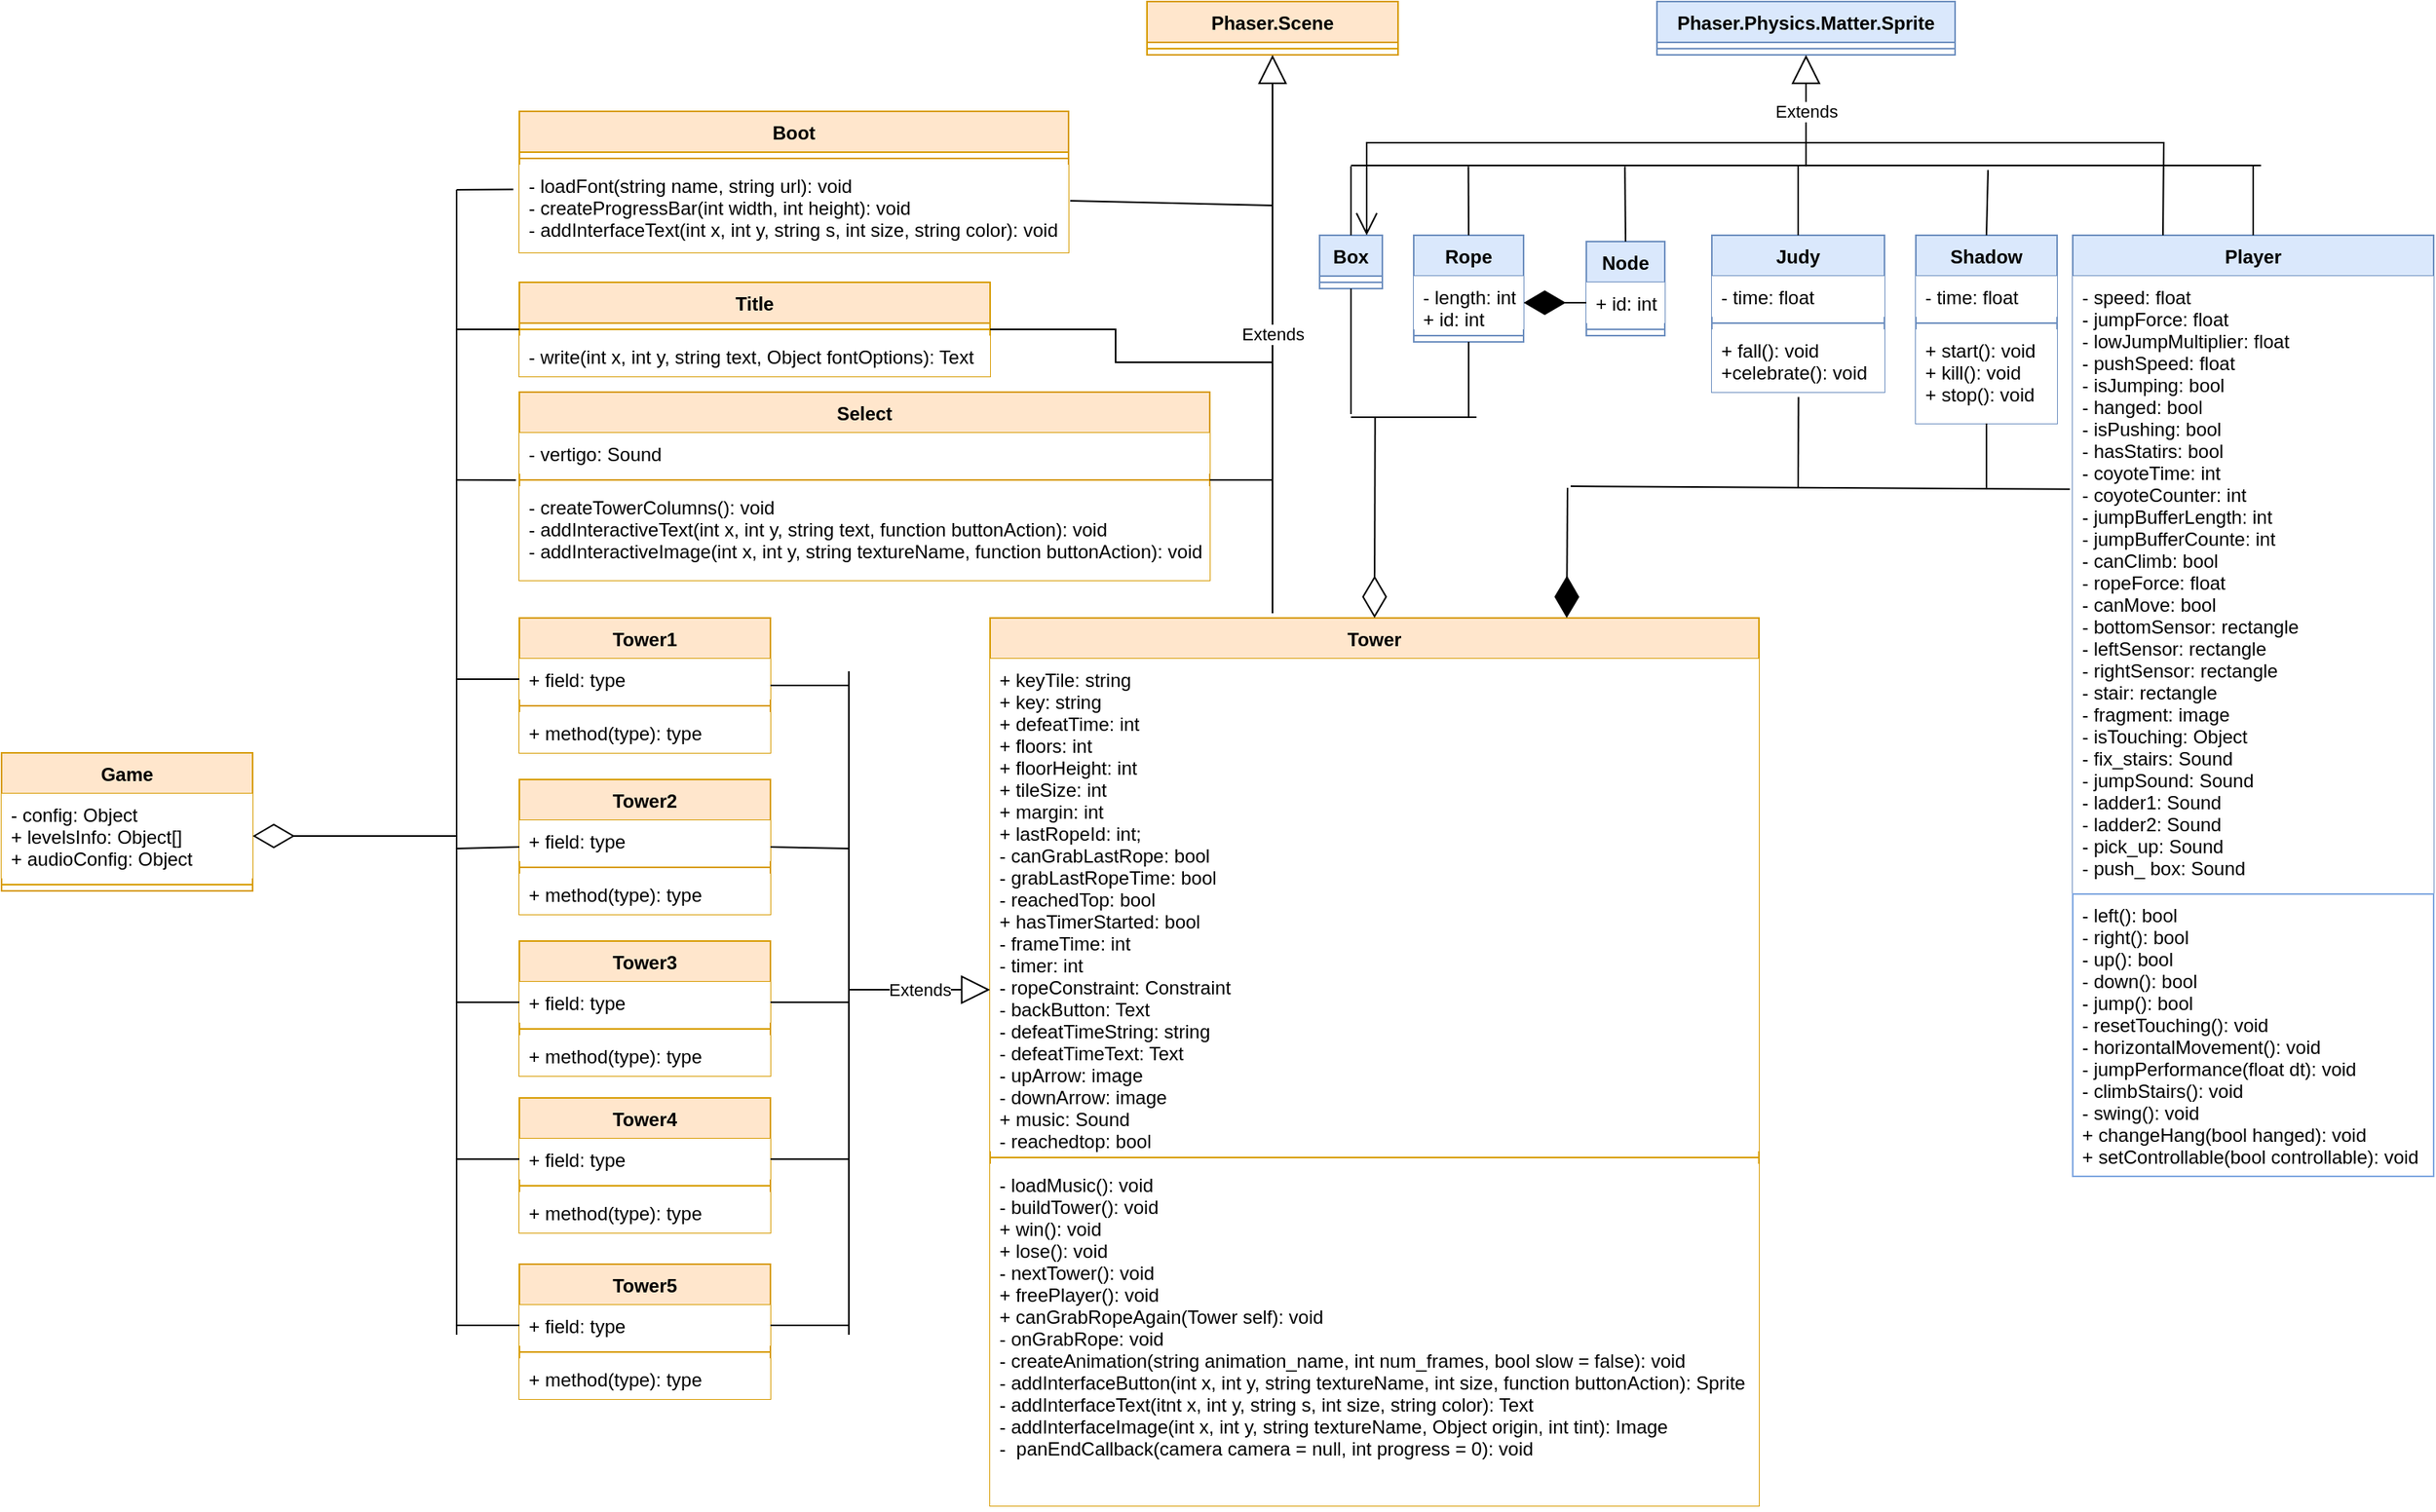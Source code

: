 <mxfile version="16.0.0" type="device"><diagram id="_2IjelayZngumPE6azrj" name="Page-1"><mxGraphModel dx="1865" dy="1690" grid="1" gridSize="10" guides="1" tooltips="1" connect="1" arrows="1" fold="1" page="1" pageScale="1" pageWidth="827" pageHeight="1169" background="#FFFFFF" math="0" shadow="0"><root><mxCell id="0"/><mxCell id="1" parent="0"/><mxCell id="NfyYOoutrVgT4yOCXTCY-1" value="Boot" style="swimlane;fontStyle=1;align=center;verticalAlign=top;childLayout=stackLayout;horizontal=1;startSize=26;horizontalStack=0;resizeParent=1;resizeParentMax=0;resizeLast=0;collapsible=1;marginBottom=0;fillColor=#ffe6cc;strokeColor=#d79b00;" parent="1" vertex="1"><mxGeometry x="-480" y="-1080" width="350" height="90" as="geometry"/></mxCell><mxCell id="NfyYOoutrVgT4yOCXTCY-3" value="" style="line;strokeWidth=1;fillColor=#ffe6cc;align=left;verticalAlign=middle;spacingTop=-1;spacingLeft=3;spacingRight=3;rotatable=0;labelPosition=right;points=[];portConstraint=eastwest;strokeColor=#d79b00;" parent="NfyYOoutrVgT4yOCXTCY-1" vertex="1"><mxGeometry y="26" width="350" height="8" as="geometry"/></mxCell><mxCell id="NfyYOoutrVgT4yOCXTCY-4" value="- loadFont(string name, string url): void&#10;- createProgressBar(int width, int height): void&#10;- addInterfaceText(int x, int y, string s, int size, string color): void" style="text;align=left;verticalAlign=top;spacingLeft=4;spacingRight=4;overflow=hidden;rotatable=0;points=[[0,0.5],[1,0.5]];portConstraint=eastwest;fillColor=default;" parent="NfyYOoutrVgT4yOCXTCY-1" vertex="1"><mxGeometry y="34" width="350" height="56" as="geometry"/></mxCell><mxCell id="NfyYOoutrVgT4yOCXTCY-5" value="Title" style="swimlane;fontStyle=1;align=center;verticalAlign=top;childLayout=stackLayout;horizontal=1;startSize=26;horizontalStack=0;resizeParent=1;resizeParentMax=0;resizeLast=0;collapsible=1;marginBottom=0;fillColor=#ffe6cc;strokeColor=#d79b00;" parent="1" vertex="1"><mxGeometry x="-480" y="-971" width="300" height="60" as="geometry"/></mxCell><mxCell id="NfyYOoutrVgT4yOCXTCY-7" value="" style="line;strokeWidth=1;fillColor=#ffe6cc;align=left;verticalAlign=middle;spacingTop=-1;spacingLeft=3;spacingRight=3;rotatable=0;labelPosition=right;points=[];portConstraint=eastwest;strokeColor=#d79b00;" parent="NfyYOoutrVgT4yOCXTCY-5" vertex="1"><mxGeometry y="26" width="300" height="8" as="geometry"/></mxCell><mxCell id="NfyYOoutrVgT4yOCXTCY-8" value="- write(int x, int y, string text, Object fontOptions): Text" style="text;align=left;verticalAlign=top;spacingLeft=4;spacingRight=4;overflow=hidden;rotatable=0;points=[[0,0.5],[1,0.5]];portConstraint=eastwest;fillColor=default;" parent="NfyYOoutrVgT4yOCXTCY-5" vertex="1"><mxGeometry y="34" width="300" height="26" as="geometry"/></mxCell><mxCell id="NfyYOoutrVgT4yOCXTCY-9" value="Game" style="swimlane;fontStyle=1;align=center;verticalAlign=top;childLayout=stackLayout;horizontal=1;startSize=26;horizontalStack=0;resizeParent=1;resizeParentMax=0;resizeLast=0;collapsible=1;marginBottom=0;fillColor=#ffe6cc;strokeColor=#d79b00;" parent="1" vertex="1"><mxGeometry x="-810" y="-671" width="160" height="88" as="geometry"/></mxCell><mxCell id="NfyYOoutrVgT4yOCXTCY-10" value="- config: Object&#10;+ levelsInfo: Object[]&#10;+ audioConfig: Object" style="text;align=left;verticalAlign=top;spacingLeft=4;spacingRight=4;overflow=hidden;rotatable=0;points=[[0,0.5],[1,0.5]];portConstraint=eastwest;fillColor=default;" parent="NfyYOoutrVgT4yOCXTCY-9" vertex="1"><mxGeometry y="26" width="160" height="54" as="geometry"/></mxCell><mxCell id="NfyYOoutrVgT4yOCXTCY-11" value="" style="line;strokeWidth=1;fillColor=#ffe6cc;align=left;verticalAlign=middle;spacingTop=-1;spacingLeft=3;spacingRight=3;rotatable=0;labelPosition=right;points=[];portConstraint=eastwest;strokeColor=#d79b00;" parent="NfyYOoutrVgT4yOCXTCY-9" vertex="1"><mxGeometry y="80" width="160" height="8" as="geometry"/></mxCell><mxCell id="NfyYOoutrVgT4yOCXTCY-13" value="Select" style="swimlane;fontStyle=1;align=center;verticalAlign=top;childLayout=stackLayout;horizontal=1;startSize=26;horizontalStack=0;resizeParent=1;resizeParentMax=0;resizeLast=0;collapsible=1;marginBottom=0;fillColor=#ffe6cc;strokeColor=#d79b00;" parent="1" vertex="1"><mxGeometry x="-480" y="-901" width="440" height="120" as="geometry"/></mxCell><mxCell id="NfyYOoutrVgT4yOCXTCY-14" value="- vertigo: Sound" style="text;align=left;verticalAlign=top;spacingLeft=4;spacingRight=4;overflow=hidden;rotatable=0;points=[[0,0.5],[1,0.5]];portConstraint=eastwest;fillColor=default;" parent="NfyYOoutrVgT4yOCXTCY-13" vertex="1"><mxGeometry y="26" width="440" height="26" as="geometry"/></mxCell><mxCell id="NfyYOoutrVgT4yOCXTCY-15" value="" style="line;strokeWidth=1;fillColor=#ffe6cc;align=left;verticalAlign=middle;spacingTop=-1;spacingLeft=3;spacingRight=3;rotatable=0;labelPosition=right;points=[];portConstraint=eastwest;strokeColor=#d79b00;" parent="NfyYOoutrVgT4yOCXTCY-13" vertex="1"><mxGeometry y="52" width="440" height="8" as="geometry"/></mxCell><mxCell id="NfyYOoutrVgT4yOCXTCY-16" value="- createTowerColumns(): void&#10;- addInteractiveText(int x, int y, string text, function buttonAction): void&#10;- addInteractiveImage(int x, int y, string textureName, function buttonAction): void&#10;" style="text;align=left;verticalAlign=top;spacingLeft=4;spacingRight=4;overflow=hidden;rotatable=0;points=[[0,0.5],[1,0.5]];portConstraint=eastwest;fillColor=default;" parent="NfyYOoutrVgT4yOCXTCY-13" vertex="1"><mxGeometry y="60" width="440" height="60" as="geometry"/></mxCell><mxCell id="NfyYOoutrVgT4yOCXTCY-17" value="Tower" style="swimlane;fontStyle=1;align=center;verticalAlign=top;childLayout=stackLayout;horizontal=1;startSize=26;horizontalStack=0;resizeParent=1;resizeParentMax=0;resizeLast=0;collapsible=1;marginBottom=0;fillColor=#ffe6cc;strokeColor=#d79b00;" parent="1" vertex="1"><mxGeometry x="-180" y="-757" width="490" height="566" as="geometry"/></mxCell><mxCell id="NfyYOoutrVgT4yOCXTCY-18" value="+ keyTile: string&#10;+ key: string&#10;+ defeatTime: int&#10;+ floors: int&#10;+ floorHeight: int&#10;+ tileSize: int&#10;+ margin: int&#10;+ lastRopeId: int;&#10;- canGrabLastRope: bool&#10;- grabLastRopeTime: bool&#10;- reachedTop: bool&#10;+ hasTimerStarted: bool&#10;- frameTime: int&#10;- timer: int&#10;- ropeConstraint: Constraint&#10;- backButton: Text&#10;- defeatTimeString: string&#10;- defeatTimeText: Text&#10;- upArrow: image&#10;- downArrow: image&#10;+ music: Sound&#10;- reachedtop: bool" style="text;align=left;verticalAlign=top;spacingLeft=4;spacingRight=4;overflow=hidden;rotatable=0;points=[[0,0.5],[1,0.5]];portConstraint=eastwest;fillColor=default;" parent="NfyYOoutrVgT4yOCXTCY-17" vertex="1"><mxGeometry y="26" width="490" height="314" as="geometry"/></mxCell><mxCell id="NfyYOoutrVgT4yOCXTCY-19" value="" style="line;strokeWidth=1;fillColor=#ffe6cc;align=left;verticalAlign=middle;spacingTop=-1;spacingLeft=3;spacingRight=3;rotatable=0;labelPosition=right;points=[];portConstraint=eastwest;strokeColor=#d79b00;" parent="NfyYOoutrVgT4yOCXTCY-17" vertex="1"><mxGeometry y="340" width="490" height="8" as="geometry"/></mxCell><mxCell id="NfyYOoutrVgT4yOCXTCY-20" value="- loadMusic(): void&#10;- buildTower(): void&#10;+ win(): void&#10;+ lose(): void&#10;- nextTower(): void&#10;+ freePlayer(): void&#10;+ canGrabRopeAgain(Tower self): void&#10;- onGrabRope: void&#10;- createAnimation(string animation_name, int num_frames, bool slow = false): void&#10;- addInterfaceButton(int x, int y, string textureName, int size, function buttonAction): Sprite&#10;- addInterfaceText(itnt x, int y, string s, int size, string color): Text&#10;- addInterfaceImage(int x, int y, string textureName, Object origin, int tint): Image&#10;-  panEndCallback(camera camera = null, int progress = 0): void" style="text;align=left;verticalAlign=top;spacingLeft=4;spacingRight=4;overflow=hidden;rotatable=0;points=[[0,0.5],[1,0.5]];portConstraint=eastwest;fillColor=default;" parent="NfyYOoutrVgT4yOCXTCY-17" vertex="1"><mxGeometry y="348" width="490" height="218" as="geometry"/></mxCell><mxCell id="NfyYOoutrVgT4yOCXTCY-21" value="Phaser.Scene" style="swimlane;fontStyle=1;align=center;verticalAlign=top;childLayout=stackLayout;horizontal=1;startSize=26;horizontalStack=0;resizeParent=1;resizeParentMax=0;resizeLast=0;collapsible=1;marginBottom=0;fillColor=#ffe6cc;strokeColor=#d79b00;" parent="1" vertex="1"><mxGeometry x="-80" y="-1150" width="160" height="34" as="geometry"/></mxCell><mxCell id="NfyYOoutrVgT4yOCXTCY-23" value="" style="line;strokeWidth=1;fillColor=#ffe6cc;align=left;verticalAlign=middle;spacingTop=-1;spacingLeft=3;spacingRight=3;rotatable=0;labelPosition=right;points=[];portConstraint=eastwest;strokeColor=#d79b00;" parent="NfyYOoutrVgT4yOCXTCY-21" vertex="1"><mxGeometry y="26" width="160" height="8" as="geometry"/></mxCell><mxCell id="NfyYOoutrVgT4yOCXTCY-25" value="Phaser.Physics.Matter.Sprite" style="swimlane;fontStyle=1;align=center;verticalAlign=top;childLayout=stackLayout;horizontal=1;startSize=26;horizontalStack=0;resizeParent=1;resizeParentMax=0;resizeLast=0;collapsible=1;marginBottom=0;fillColor=#dae8fc;strokeColor=#6c8ebf;" parent="1" vertex="1"><mxGeometry x="245" y="-1150" width="190" height="34" as="geometry"/></mxCell><mxCell id="NfyYOoutrVgT4yOCXTCY-27" value="" style="line;strokeWidth=1;fillColor=#dae8fc;align=left;verticalAlign=middle;spacingTop=-1;spacingLeft=3;spacingRight=3;rotatable=0;labelPosition=right;points=[];portConstraint=eastwest;strokeColor=#6c8ebf;" parent="NfyYOoutrVgT4yOCXTCY-25" vertex="1"><mxGeometry y="26" width="190" height="8" as="geometry"/></mxCell><mxCell id="NfyYOoutrVgT4yOCXTCY-30" value="Tower1" style="swimlane;fontStyle=1;align=center;verticalAlign=top;childLayout=stackLayout;horizontal=1;startSize=26;horizontalStack=0;resizeParent=1;resizeParentMax=0;resizeLast=0;collapsible=1;marginBottom=0;fillColor=#ffe6cc;strokeColor=#d79b00;" parent="1" vertex="1"><mxGeometry x="-480" y="-757" width="160" height="86" as="geometry"/></mxCell><mxCell id="NfyYOoutrVgT4yOCXTCY-31" value="+ field: type" style="text;align=left;verticalAlign=top;spacingLeft=4;spacingRight=4;overflow=hidden;rotatable=0;points=[[0,0.5],[1,0.5]];portConstraint=eastwest;fillColor=default;" parent="NfyYOoutrVgT4yOCXTCY-30" vertex="1"><mxGeometry y="26" width="160" height="26" as="geometry"/></mxCell><mxCell id="NfyYOoutrVgT4yOCXTCY-32" value="" style="line;strokeWidth=1;fillColor=#ffe6cc;align=left;verticalAlign=middle;spacingTop=-1;spacingLeft=3;spacingRight=3;rotatable=0;labelPosition=right;points=[];portConstraint=eastwest;strokeColor=#d79b00;" parent="NfyYOoutrVgT4yOCXTCY-30" vertex="1"><mxGeometry y="52" width="160" height="8" as="geometry"/></mxCell><mxCell id="NfyYOoutrVgT4yOCXTCY-33" value="+ method(type): type" style="text;align=left;verticalAlign=top;spacingLeft=4;spacingRight=4;overflow=hidden;rotatable=0;points=[[0,0.5],[1,0.5]];portConstraint=eastwest;fillColor=default;" parent="NfyYOoutrVgT4yOCXTCY-30" vertex="1"><mxGeometry y="60" width="160" height="26" as="geometry"/></mxCell><mxCell id="NfyYOoutrVgT4yOCXTCY-34" value="Tower2" style="swimlane;fontStyle=1;align=center;verticalAlign=top;childLayout=stackLayout;horizontal=1;startSize=26;horizontalStack=0;resizeParent=1;resizeParentMax=0;resizeLast=0;collapsible=1;marginBottom=0;fillColor=#ffe6cc;strokeColor=#d79b00;" parent="1" vertex="1"><mxGeometry x="-480" y="-654" width="160" height="86" as="geometry"/></mxCell><mxCell id="NfyYOoutrVgT4yOCXTCY-35" value="+ field: type" style="text;align=left;verticalAlign=top;spacingLeft=4;spacingRight=4;overflow=hidden;rotatable=0;points=[[0,0.5],[1,0.5]];portConstraint=eastwest;fillColor=default;" parent="NfyYOoutrVgT4yOCXTCY-34" vertex="1"><mxGeometry y="26" width="160" height="26" as="geometry"/></mxCell><mxCell id="NfyYOoutrVgT4yOCXTCY-36" value="" style="line;strokeWidth=1;fillColor=#ffe6cc;align=left;verticalAlign=middle;spacingTop=-1;spacingLeft=3;spacingRight=3;rotatable=0;labelPosition=right;points=[];portConstraint=eastwest;strokeColor=#d79b00;" parent="NfyYOoutrVgT4yOCXTCY-34" vertex="1"><mxGeometry y="52" width="160" height="8" as="geometry"/></mxCell><mxCell id="NfyYOoutrVgT4yOCXTCY-37" value="+ method(type): type" style="text;align=left;verticalAlign=top;spacingLeft=4;spacingRight=4;overflow=hidden;rotatable=0;points=[[0,0.5],[1,0.5]];portConstraint=eastwest;fillColor=default;" parent="NfyYOoutrVgT4yOCXTCY-34" vertex="1"><mxGeometry y="60" width="160" height="26" as="geometry"/></mxCell><mxCell id="NfyYOoutrVgT4yOCXTCY-38" value="Tower3" style="swimlane;fontStyle=1;align=center;verticalAlign=top;childLayout=stackLayout;horizontal=1;startSize=26;horizontalStack=0;resizeParent=1;resizeParentMax=0;resizeLast=0;collapsible=1;marginBottom=0;fillColor=#ffe6cc;strokeColor=#d79b00;" parent="1" vertex="1"><mxGeometry x="-480" y="-551" width="160" height="86" as="geometry"/></mxCell><mxCell id="NfyYOoutrVgT4yOCXTCY-123" value="" style="endArrow=none;html=1;rounded=0;exitX=1;exitY=0.5;exitDx=0;exitDy=0;" parent="NfyYOoutrVgT4yOCXTCY-38" source="NfyYOoutrVgT4yOCXTCY-39" edge="1"><mxGeometry width="50" height="50" relative="1" as="geometry"><mxPoint x="150" y="81" as="sourcePoint"/><mxPoint x="210" y="39" as="targetPoint"/></mxGeometry></mxCell><mxCell id="NfyYOoutrVgT4yOCXTCY-39" value="+ field: type" style="text;align=left;verticalAlign=top;spacingLeft=4;spacingRight=4;overflow=hidden;rotatable=0;points=[[0,0.5],[1,0.5]];portConstraint=eastwest;fillColor=default;" parent="NfyYOoutrVgT4yOCXTCY-38" vertex="1"><mxGeometry y="26" width="160" height="26" as="geometry"/></mxCell><mxCell id="NfyYOoutrVgT4yOCXTCY-40" value="" style="line;strokeWidth=1;fillColor=#ffe6cc;align=left;verticalAlign=middle;spacingTop=-1;spacingLeft=3;spacingRight=3;rotatable=0;labelPosition=right;points=[];portConstraint=eastwest;strokeColor=#d79b00;" parent="NfyYOoutrVgT4yOCXTCY-38" vertex="1"><mxGeometry y="52" width="160" height="8" as="geometry"/></mxCell><mxCell id="NfyYOoutrVgT4yOCXTCY-41" value="+ method(type): type" style="text;align=left;verticalAlign=top;spacingLeft=4;spacingRight=4;overflow=hidden;rotatable=0;points=[[0,0.5],[1,0.5]];portConstraint=eastwest;fillColor=default;" parent="NfyYOoutrVgT4yOCXTCY-38" vertex="1"><mxGeometry y="60" width="160" height="26" as="geometry"/></mxCell><mxCell id="NfyYOoutrVgT4yOCXTCY-42" value="Tower4" style="swimlane;fontStyle=1;align=center;verticalAlign=top;childLayout=stackLayout;horizontal=1;startSize=26;horizontalStack=0;resizeParent=1;resizeParentMax=0;resizeLast=0;collapsible=1;marginBottom=0;fillColor=#ffe6cc;strokeColor=#d79b00;" parent="1" vertex="1"><mxGeometry x="-480" y="-451" width="160" height="86" as="geometry"/></mxCell><mxCell id="NfyYOoutrVgT4yOCXTCY-43" value="+ field: type" style="text;align=left;verticalAlign=top;spacingLeft=4;spacingRight=4;overflow=hidden;rotatable=0;points=[[0,0.5],[1,0.5]];portConstraint=eastwest;fillColor=default;" parent="NfyYOoutrVgT4yOCXTCY-42" vertex="1"><mxGeometry y="26" width="160" height="26" as="geometry"/></mxCell><mxCell id="NfyYOoutrVgT4yOCXTCY-44" value="" style="line;strokeWidth=1;fillColor=#ffe6cc;align=left;verticalAlign=middle;spacingTop=-1;spacingLeft=3;spacingRight=3;rotatable=0;labelPosition=right;points=[];portConstraint=eastwest;strokeColor=#d79b00;" parent="NfyYOoutrVgT4yOCXTCY-42" vertex="1"><mxGeometry y="52" width="160" height="8" as="geometry"/></mxCell><mxCell id="NfyYOoutrVgT4yOCXTCY-45" value="+ method(type): type" style="text;align=left;verticalAlign=top;spacingLeft=4;spacingRight=4;overflow=hidden;rotatable=0;points=[[0,0.5],[1,0.5]];portConstraint=eastwest;fillColor=default;" parent="NfyYOoutrVgT4yOCXTCY-42" vertex="1"><mxGeometry y="60" width="160" height="26" as="geometry"/></mxCell><mxCell id="NfyYOoutrVgT4yOCXTCY-46" value="Tower5" style="swimlane;fontStyle=1;align=center;verticalAlign=top;childLayout=stackLayout;horizontal=1;startSize=26;horizontalStack=0;resizeParent=1;resizeParentMax=0;resizeLast=0;collapsible=1;marginBottom=0;fillColor=#ffe6cc;strokeColor=#d79b00;" parent="1" vertex="1"><mxGeometry x="-480" y="-345" width="160" height="86" as="geometry"/></mxCell><mxCell id="NfyYOoutrVgT4yOCXTCY-47" value="+ field: type" style="text;align=left;verticalAlign=top;spacingLeft=4;spacingRight=4;overflow=hidden;rotatable=0;points=[[0,0.5],[1,0.5]];portConstraint=eastwest;fillColor=default;" parent="NfyYOoutrVgT4yOCXTCY-46" vertex="1"><mxGeometry y="26" width="160" height="26" as="geometry"/></mxCell><mxCell id="NfyYOoutrVgT4yOCXTCY-48" value="" style="line;strokeWidth=1;fillColor=#ffe6cc;align=left;verticalAlign=middle;spacingTop=-1;spacingLeft=3;spacingRight=3;rotatable=0;labelPosition=right;points=[];portConstraint=eastwest;strokeColor=#d79b00;" parent="NfyYOoutrVgT4yOCXTCY-46" vertex="1"><mxGeometry y="52" width="160" height="8" as="geometry"/></mxCell><mxCell id="NfyYOoutrVgT4yOCXTCY-49" value="+ method(type): type" style="text;align=left;verticalAlign=top;spacingLeft=4;spacingRight=4;overflow=hidden;rotatable=0;points=[[0,0.5],[1,0.5]];portConstraint=eastwest;fillColor=default;" parent="NfyYOoutrVgT4yOCXTCY-46" vertex="1"><mxGeometry y="60" width="160" height="26" as="geometry"/></mxCell><mxCell id="NfyYOoutrVgT4yOCXTCY-58" value="Player" style="swimlane;fontStyle=1;align=center;verticalAlign=top;childLayout=stackLayout;horizontal=1;startSize=26;horizontalStack=0;resizeParent=1;resizeParentMax=0;resizeLast=0;collapsible=1;marginBottom=0;fillColor=#dae8fc;strokeColor=#6c8ebf;" parent="1" vertex="1"><mxGeometry x="510" y="-1001" width="230" height="600" as="geometry"><mxRectangle x="200" y="240" width="70" height="26" as="alternateBounds"/></mxGeometry></mxCell><mxCell id="NfyYOoutrVgT4yOCXTCY-59" value="- speed: float &#10;- jumpForce: float &#10;- lowJumpMultiplier: float &#10;- pushSpeed: float&#10;- isJumping: bool&#10;- hanged: bool&#10;- isPushing: bool&#10;- hasStatirs: bool&#10;- coyoteTime: int&#10;- coyoteCounter: int&#10;- jumpBufferLength: int&#10;- jumpBufferCounte: int&#10;- canClimb: bool&#10;- ropeForce: float&#10;- canMove: bool&#10;- bottomSensor: rectangle&#10;- leftSensor: rectangle&#10;- rightSensor: rectangle&#10;- stair: rectangle&#10;- fragment: image&#10;- isTouching: Object&#10;- fix_stairs: Sound&#10;- jumpSound: Sound&#10;- ladder1: Sound&#10;- ladder2: Sound&#10;- pick_up: Sound&#10;- push_ box: Sound" style="text;align=left;verticalAlign=top;spacingLeft=4;spacingRight=4;overflow=hidden;rotatable=0;points=[[0,0.5],[1,0.5]];portConstraint=eastwest;fillColor=default;" parent="NfyYOoutrVgT4yOCXTCY-58" vertex="1"><mxGeometry y="26" width="230" height="394" as="geometry"/></mxCell><mxCell id="NfyYOoutrVgT4yOCXTCY-60" value="- left(): bool&#10;- right(): bool&#10;- up(): bool&#10;- down(): bool&#10;- jump(): bool&#10;- resetTouching(): void&#10;- horizontalMovement(): void&#10;- jumpPerformance(float dt): void&#10;- climbStairs(): void&#10;- swing(): void&#10;+ changeHang(bool hanged): void&#10;+ setControllable(bool controllable): void" style="text;align=left;verticalAlign=top;spacingLeft=4;spacingRight=4;overflow=hidden;rotatable=0;points=[[0,0.5],[1,0.5]];portConstraint=eastwest;fillColor=default;strokeColor=#7EA6E0;" parent="NfyYOoutrVgT4yOCXTCY-58" vertex="1"><mxGeometry y="420" width="230" height="180" as="geometry"/></mxCell><mxCell id="NfyYOoutrVgT4yOCXTCY-65" value="Judy" style="swimlane;fontStyle=1;align=center;verticalAlign=top;childLayout=stackLayout;horizontal=1;startSize=26;horizontalStack=0;resizeParent=1;resizeParentMax=0;resizeLast=0;collapsible=1;marginBottom=0;fillColor=#dae8fc;strokeColor=#6c8ebf;" parent="1" vertex="1"><mxGeometry x="280" y="-1001" width="110" height="100" as="geometry"/></mxCell><mxCell id="NfyYOoutrVgT4yOCXTCY-66" value="- time: float" style="text;align=left;verticalAlign=top;spacingLeft=4;spacingRight=4;overflow=hidden;rotatable=0;points=[[0,0.5],[1,0.5]];portConstraint=eastwest;fillColor=default;" parent="NfyYOoutrVgT4yOCXTCY-65" vertex="1"><mxGeometry y="26" width="110" height="26" as="geometry"/></mxCell><mxCell id="NfyYOoutrVgT4yOCXTCY-67" value="" style="line;strokeWidth=1;fillColor=#dae8fc;align=left;verticalAlign=middle;spacingTop=-1;spacingLeft=3;spacingRight=3;rotatable=0;labelPosition=right;points=[];portConstraint=eastwest;strokeColor=#6c8ebf;" parent="NfyYOoutrVgT4yOCXTCY-65" vertex="1"><mxGeometry y="52" width="110" height="8" as="geometry"/></mxCell><mxCell id="NfyYOoutrVgT4yOCXTCY-68" value="+ fall(): void&#10;+celebrate(): void" style="text;align=left;verticalAlign=top;spacingLeft=4;spacingRight=4;overflow=hidden;rotatable=0;points=[[0,0.5],[1,0.5]];portConstraint=eastwest;fillColor=default;" parent="NfyYOoutrVgT4yOCXTCY-65" vertex="1"><mxGeometry y="60" width="110" height="40" as="geometry"/></mxCell><mxCell id="NfyYOoutrVgT4yOCXTCY-69" value="Shadow" style="swimlane;fontStyle=1;align=center;verticalAlign=top;childLayout=stackLayout;horizontal=1;startSize=26;horizontalStack=0;resizeParent=1;resizeParentMax=0;resizeLast=0;collapsible=1;marginBottom=0;fillColor=#dae8fc;strokeColor=#6c8ebf;" parent="1" vertex="1"><mxGeometry x="410" y="-1001" width="90" height="120" as="geometry"/></mxCell><mxCell id="NfyYOoutrVgT4yOCXTCY-70" value="- time: float" style="text;align=left;verticalAlign=top;spacingLeft=4;spacingRight=4;overflow=hidden;rotatable=0;points=[[0,0.5],[1,0.5]];portConstraint=eastwest;fillColor=default;" parent="NfyYOoutrVgT4yOCXTCY-69" vertex="1"><mxGeometry y="26" width="90" height="26" as="geometry"/></mxCell><mxCell id="NfyYOoutrVgT4yOCXTCY-71" value="" style="line;strokeWidth=1;fillColor=#dae8fc;align=left;verticalAlign=middle;spacingTop=-1;spacingLeft=3;spacingRight=3;rotatable=0;labelPosition=right;points=[];portConstraint=eastwest;strokeColor=#6c8ebf;" parent="NfyYOoutrVgT4yOCXTCY-69" vertex="1"><mxGeometry y="52" width="90" height="8" as="geometry"/></mxCell><mxCell id="NfyYOoutrVgT4yOCXTCY-72" value="+ start(): void&#10;+ kill(): void&#10;+ stop(): void" style="text;align=left;verticalAlign=top;spacingLeft=4;spacingRight=4;overflow=hidden;rotatable=0;points=[[0,0.5],[1,0.5]];portConstraint=eastwest;fillColor=default;" parent="NfyYOoutrVgT4yOCXTCY-69" vertex="1"><mxGeometry y="60" width="90" height="60" as="geometry"/></mxCell><mxCell id="NfyYOoutrVgT4yOCXTCY-73" value="Box" style="swimlane;fontStyle=1;align=center;verticalAlign=top;childLayout=stackLayout;horizontal=1;startSize=26;horizontalStack=0;resizeParent=1;resizeParentMax=0;resizeLast=0;collapsible=1;marginBottom=0;fillColor=#dae8fc;strokeColor=#6c8ebf;" parent="1" vertex="1"><mxGeometry x="30" y="-1001" width="40" height="34" as="geometry"/></mxCell><mxCell id="NfyYOoutrVgT4yOCXTCY-75" value="" style="line;strokeWidth=1;fillColor=#dae8fc;align=left;verticalAlign=middle;spacingTop=-1;spacingLeft=3;spacingRight=3;rotatable=0;labelPosition=right;points=[];portConstraint=eastwest;strokeColor=#6c8ebf;" parent="NfyYOoutrVgT4yOCXTCY-73" vertex="1"><mxGeometry y="26" width="40" height="8" as="geometry"/></mxCell><mxCell id="NfyYOoutrVgT4yOCXTCY-77" value="Rope" style="swimlane;fontStyle=1;align=center;verticalAlign=top;childLayout=stackLayout;horizontal=1;startSize=26;horizontalStack=0;resizeParent=1;resizeParentMax=0;resizeLast=0;collapsible=1;marginBottom=0;fillColor=#dae8fc;strokeColor=#6c8ebf;" parent="1" vertex="1"><mxGeometry x="90" y="-1001" width="70" height="68" as="geometry"/></mxCell><mxCell id="NfyYOoutrVgT4yOCXTCY-78" value="- length: int&#10;+ id: int" style="text;align=left;verticalAlign=top;spacingLeft=4;spacingRight=4;overflow=hidden;rotatable=0;points=[[0,0.5],[1,0.5]];portConstraint=eastwest;fillColor=default;" parent="NfyYOoutrVgT4yOCXTCY-77" vertex="1"><mxGeometry y="26" width="70" height="34" as="geometry"/></mxCell><mxCell id="NfyYOoutrVgT4yOCXTCY-79" value="" style="line;strokeWidth=1;fillColor=#dae8fc;align=left;verticalAlign=middle;spacingTop=-1;spacingLeft=3;spacingRight=3;rotatable=0;labelPosition=right;points=[];portConstraint=eastwest;strokeColor=#6c8ebf;" parent="NfyYOoutrVgT4yOCXTCY-77" vertex="1"><mxGeometry y="60" width="70" height="8" as="geometry"/></mxCell><mxCell id="NfyYOoutrVgT4yOCXTCY-81" value="Node" style="swimlane;fontStyle=1;align=center;verticalAlign=top;childLayout=stackLayout;horizontal=1;startSize=26;horizontalStack=0;resizeParent=1;resizeParentMax=0;resizeLast=0;collapsible=1;marginBottom=0;fillColor=#dae8fc;strokeColor=#6c8ebf;" parent="1" vertex="1"><mxGeometry x="200" y="-997" width="50" height="60" as="geometry"/></mxCell><mxCell id="NfyYOoutrVgT4yOCXTCY-82" value="+ id: int" style="text;align=left;verticalAlign=top;spacingLeft=4;spacingRight=4;overflow=hidden;rotatable=0;points=[[0,0.5],[1,0.5]];portConstraint=eastwest;fillColor=default;" parent="NfyYOoutrVgT4yOCXTCY-81" vertex="1"><mxGeometry y="26" width="50" height="26" as="geometry"/></mxCell><mxCell id="NfyYOoutrVgT4yOCXTCY-83" value="" style="line;strokeWidth=1;fillColor=#dae8fc;align=left;verticalAlign=middle;spacingTop=-1;spacingLeft=3;spacingRight=3;rotatable=0;labelPosition=right;points=[];portConstraint=eastwest;strokeColor=#6c8ebf;" parent="NfyYOoutrVgT4yOCXTCY-81" vertex="1"><mxGeometry y="52" width="50" height="8" as="geometry"/></mxCell><mxCell id="NfyYOoutrVgT4yOCXTCY-93" value="Extends" style="endArrow=block;endSize=16;endFill=0;html=1;rounded=0;entryX=0.5;entryY=1;entryDx=0;entryDy=0;exitX=0.5;exitY=0.57;exitDx=0;exitDy=0;exitPerimeter=0;" parent="1" source="NfyYOoutrVgT4yOCXTCY-94" target="NfyYOoutrVgT4yOCXTCY-25" edge="1"><mxGeometry width="160" relative="1" as="geometry"><mxPoint x="355" y="-1050" as="sourcePoint"/><mxPoint x="460" y="-880" as="targetPoint"/></mxGeometry></mxCell><mxCell id="NfyYOoutrVgT4yOCXTCY-94" value="" style="line;strokeWidth=1;fillColor=none;align=left;verticalAlign=middle;spacingTop=-1;spacingLeft=3;spacingRight=3;rotatable=0;labelPosition=right;points=[];portConstraint=eastwest;" parent="1" vertex="1"><mxGeometry x="50" y="-1050" width="580" height="9" as="geometry"/></mxCell><mxCell id="NfyYOoutrVgT4yOCXTCY-102" value="" style="endArrow=none;html=1;rounded=0;exitX=0.5;exitY=0;exitDx=0;exitDy=0;" parent="1" source="NfyYOoutrVgT4yOCXTCY-58" edge="1"><mxGeometry width="50" height="50" relative="1" as="geometry"><mxPoint x="350" y="-900" as="sourcePoint"/><mxPoint x="625" y="-1045" as="targetPoint"/></mxGeometry></mxCell><mxCell id="NfyYOoutrVgT4yOCXTCY-103" value="" style="endArrow=diamondThin;endFill=1;endSize=24;html=1;rounded=0;exitX=0;exitY=0.5;exitDx=0;exitDy=0;entryX=1;entryY=0.5;entryDx=0;entryDy=0;" parent="1" source="NfyYOoutrVgT4yOCXTCY-82" target="NfyYOoutrVgT4yOCXTCY-78" edge="1"><mxGeometry width="160" relative="1" as="geometry"><mxPoint x="50" y="-838" as="sourcePoint"/><mxPoint x="210" y="-838" as="targetPoint"/></mxGeometry></mxCell><mxCell id="NfyYOoutrVgT4yOCXTCY-104" value="" style="endArrow=none;html=1;rounded=0;exitX=0.5;exitY=0;exitDx=0;exitDy=0;" parent="1" source="NfyYOoutrVgT4yOCXTCY-73" edge="1"><mxGeometry width="50" height="50" relative="1" as="geometry"><mxPoint y="-990" as="sourcePoint"/><mxPoint x="50" y="-1045" as="targetPoint"/></mxGeometry></mxCell><mxCell id="NfyYOoutrVgT4yOCXTCY-105" value="" style="endArrow=diamondThin;endFill=0;endSize=24;html=1;rounded=0;entryX=0.5;entryY=0;entryDx=0;entryDy=0;exitX=0.192;exitY=0.525;exitDx=0;exitDy=0;exitPerimeter=0;" parent="1" source="NfyYOoutrVgT4yOCXTCY-111" target="NfyYOoutrVgT4yOCXTCY-17" edge="1"><mxGeometry width="160" relative="1" as="geometry"><mxPoint x="65" y="-890" as="sourcePoint"/><mxPoint x="220" y="-841.45" as="targetPoint"/></mxGeometry></mxCell><mxCell id="NfyYOoutrVgT4yOCXTCY-106" value="" style="endArrow=diamondThin;endFill=1;endSize=24;html=1;rounded=0;entryX=0.75;entryY=0;entryDx=0;entryDy=0;" parent="1" target="NfyYOoutrVgT4yOCXTCY-17" edge="1"><mxGeometry width="160" relative="1" as="geometry"><mxPoint x="188" y="-840" as="sourcePoint"/><mxPoint x="270" y="-840" as="targetPoint"/></mxGeometry></mxCell><mxCell id="NfyYOoutrVgT4yOCXTCY-108" value="" style="endArrow=none;html=1;rounded=0;entryX=-0.008;entryY=0.345;entryDx=0;entryDy=0;entryPerimeter=0;" parent="1" target="NfyYOoutrVgT4yOCXTCY-59" edge="1"><mxGeometry width="50" height="50" relative="1" as="geometry"><mxPoint x="190" y="-841" as="sourcePoint"/><mxPoint x="210" y="-860" as="targetPoint"/></mxGeometry></mxCell><mxCell id="NfyYOoutrVgT4yOCXTCY-109" value="" style="endArrow=none;html=1;rounded=0;entryX=0.502;entryY=1.077;entryDx=0;entryDy=0;entryPerimeter=0;" parent="1" target="NfyYOoutrVgT4yOCXTCY-68" edge="1"><mxGeometry width="50" height="50" relative="1" as="geometry"><mxPoint x="335" y="-840" as="sourcePoint"/><mxPoint x="210" y="-860" as="targetPoint"/></mxGeometry></mxCell><mxCell id="NfyYOoutrVgT4yOCXTCY-110" value="" style="endArrow=none;html=1;rounded=0;entryX=0.5;entryY=1;entryDx=0;entryDy=0;" parent="1" target="NfyYOoutrVgT4yOCXTCY-69" edge="1"><mxGeometry width="50" height="50" relative="1" as="geometry"><mxPoint x="455" y="-840" as="sourcePoint"/><mxPoint x="210" y="-860" as="targetPoint"/></mxGeometry></mxCell><mxCell id="NfyYOoutrVgT4yOCXTCY-111" value="" style="line;strokeWidth=1;fillColor=none;align=left;verticalAlign=middle;spacingTop=-1;spacingLeft=3;spacingRight=3;rotatable=0;labelPosition=right;points=[];portConstraint=eastwest;" parent="1" vertex="1"><mxGeometry x="50" y="-889" width="80" height="8" as="geometry"/></mxCell><mxCell id="NfyYOoutrVgT4yOCXTCY-112" value="" style="endArrow=none;html=1;rounded=0;entryX=0.5;entryY=1;entryDx=0;entryDy=0;" parent="1" target="NfyYOoutrVgT4yOCXTCY-73" edge="1"><mxGeometry width="50" height="50" relative="1" as="geometry"><mxPoint x="50" y="-887" as="sourcePoint"/><mxPoint x="100" y="-937" as="targetPoint"/></mxGeometry></mxCell><mxCell id="NfyYOoutrVgT4yOCXTCY-113" value="" style="endArrow=none;html=1;rounded=0;exitX=0.5;exitY=1;exitDx=0;exitDy=0;" parent="1" source="NfyYOoutrVgT4yOCXTCY-77" edge="1"><mxGeometry width="50" height="50" relative="1" as="geometry"><mxPoint x="160" y="-910" as="sourcePoint"/><mxPoint x="125" y="-885" as="targetPoint"/></mxGeometry></mxCell><mxCell id="NfyYOoutrVgT4yOCXTCY-116" value="" style="endArrow=none;html=1;rounded=0;" parent="1" edge="1"><mxGeometry width="50" height="50" relative="1" as="geometry"><mxPoint x="-270" y="-300" as="sourcePoint"/><mxPoint x="-270" y="-723" as="targetPoint"/></mxGeometry></mxCell><mxCell id="NfyYOoutrVgT4yOCXTCY-117" value="Extends" style="endArrow=block;endSize=16;endFill=0;html=1;rounded=0;" parent="1" edge="1"><mxGeometry width="160" relative="1" as="geometry"><mxPoint x="-270" y="-520" as="sourcePoint"/><mxPoint x="-180" y="-520" as="targetPoint"/></mxGeometry></mxCell><mxCell id="NfyYOoutrVgT4yOCXTCY-118" value="Extends" style="endArrow=block;endSize=16;endFill=0;html=1;rounded=0;entryX=0.5;entryY=1;entryDx=0;entryDy=0;" parent="1" target="NfyYOoutrVgT4yOCXTCY-21" edge="1"><mxGeometry width="160" relative="1" as="geometry"><mxPoint y="-760" as="sourcePoint"/><mxPoint x="-460" y="-1000" as="targetPoint"/></mxGeometry></mxCell><mxCell id="NfyYOoutrVgT4yOCXTCY-119" value="" style="endArrow=diamondThin;endFill=0;endSize=24;html=1;rounded=0;entryX=1;entryY=0.5;entryDx=0;entryDy=0;" parent="1" target="NfyYOoutrVgT4yOCXTCY-10" edge="1"><mxGeometry width="160" relative="1" as="geometry"><mxPoint x="-520" y="-618" as="sourcePoint"/><mxPoint x="-380" y="-660" as="targetPoint"/></mxGeometry></mxCell><mxCell id="NfyYOoutrVgT4yOCXTCY-120" value="" style="endArrow=open;endFill=1;endSize=12;html=1;rounded=0;exitX=0.25;exitY=0;exitDx=0;exitDy=0;entryX=0.75;entryY=0;entryDx=0;entryDy=0;" parent="1" source="NfyYOoutrVgT4yOCXTCY-58" target="NfyYOoutrVgT4yOCXTCY-73" edge="1"><mxGeometry width="160" relative="1" as="geometry"><mxPoint x="530" y="-1020" as="sourcePoint"/><mxPoint x="140" y="-1020" as="targetPoint"/><Array as="points"><mxPoint x="568" y="-1060"/><mxPoint x="60" y="-1060"/></Array></mxGeometry></mxCell><mxCell id="NfyYOoutrVgT4yOCXTCY-121" value="" style="endArrow=none;html=1;rounded=0;" parent="1" edge="1"><mxGeometry width="50" height="50" relative="1" as="geometry"><mxPoint x="-320" y="-714" as="sourcePoint"/><mxPoint x="-270" y="-714" as="targetPoint"/></mxGeometry></mxCell><mxCell id="NfyYOoutrVgT4yOCXTCY-122" value="" style="endArrow=none;html=1;rounded=0;exitX=1;exitY=0.5;exitDx=0;exitDy=0;" parent="1" source="NfyYOoutrVgT4yOCXTCY-34" edge="1"><mxGeometry width="50" height="50" relative="1" as="geometry"><mxPoint x="-320" y="-560" as="sourcePoint"/><mxPoint x="-270" y="-610" as="targetPoint"/></mxGeometry></mxCell><mxCell id="NfyYOoutrVgT4yOCXTCY-124" value="" style="endArrow=none;html=1;rounded=0;" parent="1" source="NfyYOoutrVgT4yOCXTCY-43" edge="1"><mxGeometry width="50" height="50" relative="1" as="geometry"><mxPoint x="-320" y="-362" as="sourcePoint"/><mxPoint x="-270" y="-412" as="targetPoint"/></mxGeometry></mxCell><mxCell id="NfyYOoutrVgT4yOCXTCY-125" value="" style="endArrow=none;html=1;rounded=0;exitX=1;exitY=0.5;exitDx=0;exitDy=0;" parent="1" source="NfyYOoutrVgT4yOCXTCY-47" edge="1"><mxGeometry width="50" height="50" relative="1" as="geometry"><mxPoint x="-260" y="-270" as="sourcePoint"/><mxPoint x="-270" y="-306" as="targetPoint"/></mxGeometry></mxCell><mxCell id="NfyYOoutrVgT4yOCXTCY-127" value="" style="endArrow=none;html=1;rounded=0;" parent="1" edge="1"><mxGeometry width="50" height="50" relative="1" as="geometry"><mxPoint x="-520" y="-300" as="sourcePoint"/><mxPoint x="-520" y="-1030" as="targetPoint"/></mxGeometry></mxCell><mxCell id="NfyYOoutrVgT4yOCXTCY-128" value="" style="endArrow=none;html=1;rounded=0;entryX=0;entryY=0.5;entryDx=0;entryDy=0;" parent="1" target="NfyYOoutrVgT4yOCXTCY-47" edge="1"><mxGeometry width="50" height="50" relative="1" as="geometry"><mxPoint x="-520" y="-306" as="sourcePoint"/><mxPoint x="-560" y="-270" as="targetPoint"/></mxGeometry></mxCell><mxCell id="NfyYOoutrVgT4yOCXTCY-129" value="" style="endArrow=none;html=1;rounded=0;entryX=0;entryY=0.5;entryDx=0;entryDy=0;" parent="1" target="NfyYOoutrVgT4yOCXTCY-43" edge="1"><mxGeometry width="50" height="50" relative="1" as="geometry"><mxPoint x="-520" y="-412" as="sourcePoint"/><mxPoint x="-540" y="-430" as="targetPoint"/></mxGeometry></mxCell><mxCell id="NfyYOoutrVgT4yOCXTCY-131" value="" style="endArrow=none;html=1;rounded=0;entryX=0;entryY=0.5;entryDx=0;entryDy=0;" parent="1" target="NfyYOoutrVgT4yOCXTCY-39" edge="1"><mxGeometry width="50" height="50" relative="1" as="geometry"><mxPoint x="-520" y="-512" as="sourcePoint"/><mxPoint x="-510" y="-510" as="targetPoint"/></mxGeometry></mxCell><mxCell id="NfyYOoutrVgT4yOCXTCY-132" value="" style="endArrow=none;html=1;rounded=0;entryX=0;entryY=0.5;entryDx=0;entryDy=0;" parent="1" target="NfyYOoutrVgT4yOCXTCY-34" edge="1"><mxGeometry width="50" height="50" relative="1" as="geometry"><mxPoint x="-520" y="-610" as="sourcePoint"/><mxPoint x="-550" y="-580" as="targetPoint"/></mxGeometry></mxCell><mxCell id="NfyYOoutrVgT4yOCXTCY-133" value="" style="endArrow=none;html=1;rounded=0;entryX=0;entryY=0.5;entryDx=0;entryDy=0;" parent="1" target="NfyYOoutrVgT4yOCXTCY-31" edge="1"><mxGeometry width="50" height="50" relative="1" as="geometry"><mxPoint x="-520" y="-718" as="sourcePoint"/><mxPoint x="-490" y="-710" as="targetPoint"/></mxGeometry></mxCell><mxCell id="NfyYOoutrVgT4yOCXTCY-134" value="" style="endArrow=none;html=1;rounded=0;entryX=-0.005;entryY=-0.064;entryDx=0;entryDy=0;entryPerimeter=0;" parent="1" target="NfyYOoutrVgT4yOCXTCY-16" edge="1"><mxGeometry width="50" height="50" relative="1" as="geometry"><mxPoint x="-520" y="-845" as="sourcePoint"/><mxPoint x="-480" y="-850" as="targetPoint"/></mxGeometry></mxCell><mxCell id="NfyYOoutrVgT4yOCXTCY-135" value="" style="endArrow=none;html=1;rounded=0;entryX=0;entryY=0.5;entryDx=0;entryDy=0;" parent="1" target="NfyYOoutrVgT4yOCXTCY-5" edge="1"><mxGeometry width="50" height="50" relative="1" as="geometry"><mxPoint x="-520" y="-941" as="sourcePoint"/><mxPoint x="-490" y="-960" as="targetPoint"/></mxGeometry></mxCell><mxCell id="NfyYOoutrVgT4yOCXTCY-136" value="" style="endArrow=none;html=1;rounded=0;entryX=-0.011;entryY=0.281;entryDx=0;entryDy=0;entryPerimeter=0;" parent="1" target="NfyYOoutrVgT4yOCXTCY-4" edge="1"><mxGeometry width="50" height="50" relative="1" as="geometry"><mxPoint x="-520" y="-1030" as="sourcePoint"/><mxPoint x="-540" y="-1050" as="targetPoint"/></mxGeometry></mxCell><mxCell id="NfyYOoutrVgT4yOCXTCY-138" value="" style="endArrow=none;html=1;rounded=0;exitX=0.5;exitY=0;exitDx=0;exitDy=0;entryX=0.129;entryY=0.576;entryDx=0;entryDy=0;entryPerimeter=0;" parent="1" source="NfyYOoutrVgT4yOCXTCY-77" target="NfyYOoutrVgT4yOCXTCY-94" edge="1"><mxGeometry width="50" height="50" relative="1" as="geometry"><mxPoint x="120" y="-970" as="sourcePoint"/><mxPoint x="125" y="-1040" as="targetPoint"/></mxGeometry></mxCell><mxCell id="NfyYOoutrVgT4yOCXTCY-139" value="" style="endArrow=none;html=1;rounded=0;exitX=0.5;exitY=0;exitDx=0;exitDy=0;entryX=0.301;entryY=0.576;entryDx=0;entryDy=0;entryPerimeter=0;" parent="1" source="NfyYOoutrVgT4yOCXTCY-81" target="NfyYOoutrVgT4yOCXTCY-94" edge="1"><mxGeometry width="50" height="50" relative="1" as="geometry"><mxPoint x="230" y="-980" as="sourcePoint"/><mxPoint x="280" y="-1030" as="targetPoint"/></mxGeometry></mxCell><mxCell id="NfyYOoutrVgT4yOCXTCY-140" value="" style="endArrow=none;html=1;rounded=0;exitX=0.5;exitY=0;exitDx=0;exitDy=0;" parent="1" source="NfyYOoutrVgT4yOCXTCY-65" edge="1"><mxGeometry width="50" height="50" relative="1" as="geometry"><mxPoint x="330" y="-990" as="sourcePoint"/><mxPoint x="335" y="-1045" as="targetPoint"/></mxGeometry></mxCell><mxCell id="NfyYOoutrVgT4yOCXTCY-141" value="" style="endArrow=none;html=1;rounded=0;exitX=0.5;exitY=0;exitDx=0;exitDy=0;entryX=0.7;entryY=0.818;entryDx=0;entryDy=0;entryPerimeter=0;" parent="1" source="NfyYOoutrVgT4yOCXTCY-69" target="NfyYOoutrVgT4yOCXTCY-94" edge="1"><mxGeometry width="50" height="50" relative="1" as="geometry"><mxPoint x="450" y="-980" as="sourcePoint"/><mxPoint x="500" y="-1030" as="targetPoint"/></mxGeometry></mxCell><mxCell id="NfyYOoutrVgT4yOCXTCY-143" value="" style="endArrow=none;html=1;rounded=0;exitX=1.003;exitY=0.411;exitDx=0;exitDy=0;exitPerimeter=0;" parent="1" source="NfyYOoutrVgT4yOCXTCY-4" edge="1"><mxGeometry width="50" height="50" relative="1" as="geometry"><mxPoint x="-80" y="-970" as="sourcePoint"/><mxPoint y="-1020" as="targetPoint"/></mxGeometry></mxCell><mxCell id="NfyYOoutrVgT4yOCXTCY-144" value="" style="endArrow=none;html=1;rounded=0;exitX=1;exitY=0.5;exitDx=0;exitDy=0;" parent="1" source="NfyYOoutrVgT4yOCXTCY-5" edge="1"><mxGeometry width="50" height="50" relative="1" as="geometry"><mxPoint x="-140" y="-910" as="sourcePoint"/><mxPoint y="-920" as="targetPoint"/><Array as="points"><mxPoint x="-100" y="-941"/><mxPoint x="-100" y="-920"/></Array></mxGeometry></mxCell><mxCell id="NfyYOoutrVgT4yOCXTCY-145" value="" style="endArrow=none;html=1;rounded=0;" parent="1" source="NfyYOoutrVgT4yOCXTCY-15" edge="1"><mxGeometry width="50" height="50" relative="1" as="geometry"><mxPoint x="-40" y="-795" as="sourcePoint"/><mxPoint y="-845" as="targetPoint"/></mxGeometry></mxCell></root></mxGraphModel></diagram></mxfile>
